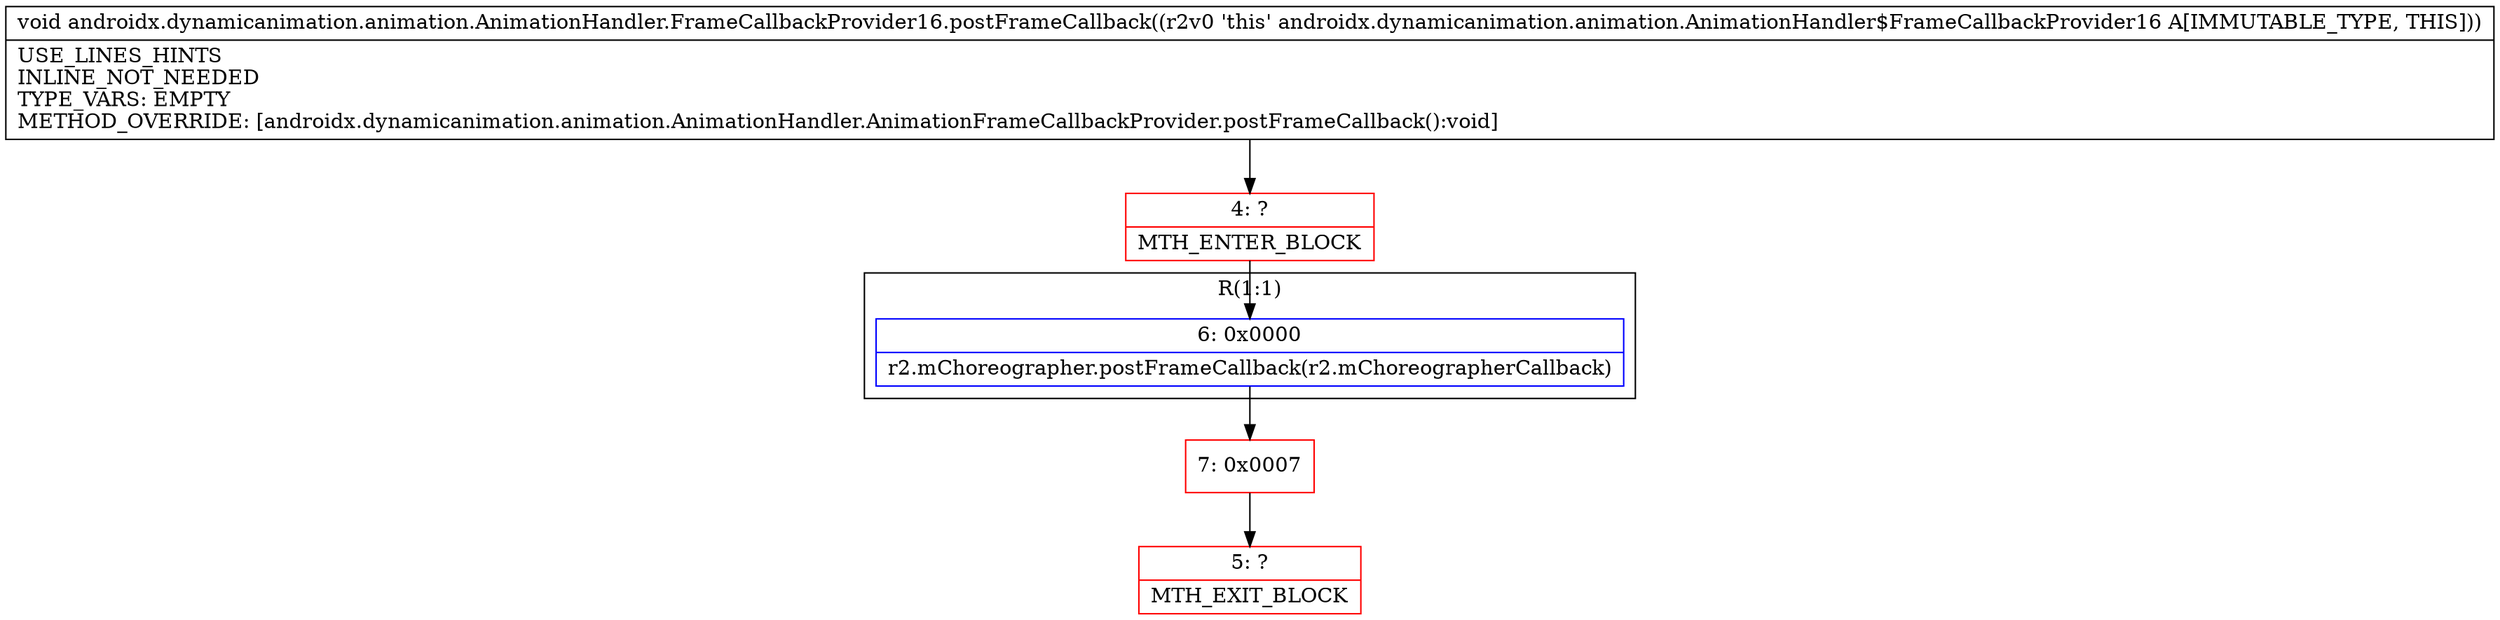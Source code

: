 digraph "CFG forandroidx.dynamicanimation.animation.AnimationHandler.FrameCallbackProvider16.postFrameCallback()V" {
subgraph cluster_Region_854991189 {
label = "R(1:1)";
node [shape=record,color=blue];
Node_6 [shape=record,label="{6\:\ 0x0000|r2.mChoreographer.postFrameCallback(r2.mChoreographerCallback)\l}"];
}
Node_4 [shape=record,color=red,label="{4\:\ ?|MTH_ENTER_BLOCK\l}"];
Node_7 [shape=record,color=red,label="{7\:\ 0x0007}"];
Node_5 [shape=record,color=red,label="{5\:\ ?|MTH_EXIT_BLOCK\l}"];
MethodNode[shape=record,label="{void androidx.dynamicanimation.animation.AnimationHandler.FrameCallbackProvider16.postFrameCallback((r2v0 'this' androidx.dynamicanimation.animation.AnimationHandler$FrameCallbackProvider16 A[IMMUTABLE_TYPE, THIS]))  | USE_LINES_HINTS\lINLINE_NOT_NEEDED\lTYPE_VARS: EMPTY\lMETHOD_OVERRIDE: [androidx.dynamicanimation.animation.AnimationHandler.AnimationFrameCallbackProvider.postFrameCallback():void]\l}"];
MethodNode -> Node_4;Node_6 -> Node_7;
Node_4 -> Node_6;
Node_7 -> Node_5;
}

